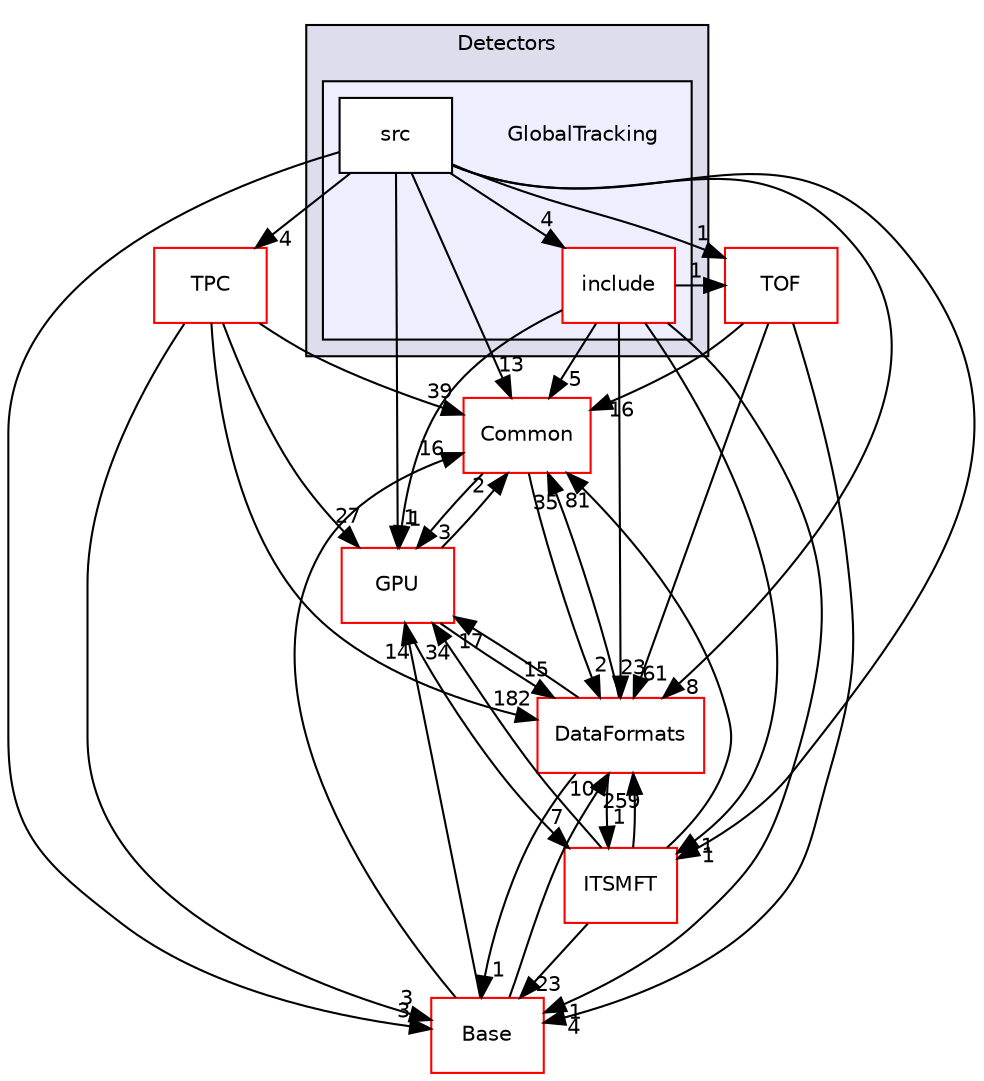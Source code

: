 digraph "/home/travis/build/AliceO2Group/AliceO2/Detectors/GlobalTracking" {
  bgcolor=transparent;
  compound=true
  node [ fontsize="10", fontname="Helvetica"];
  edge [ labelfontsize="10", labelfontname="Helvetica"];
  subgraph clusterdir_051dca18e802f8e9474f2e30d29c04e0 {
    graph [ bgcolor="#ddddee", pencolor="black", label="Detectors" fontname="Helvetica", fontsize="10", URL="dir_051dca18e802f8e9474f2e30d29c04e0.html"]
  subgraph clusterdir_18e0e8b4b629c3c13e7ad1457bcd5f89 {
    graph [ bgcolor="#eeeeff", pencolor="black", label="" URL="dir_18e0e8b4b629c3c13e7ad1457bcd5f89.html"];
    dir_18e0e8b4b629c3c13e7ad1457bcd5f89 [shape=plaintext label="GlobalTracking"];
    dir_6c932510dcafb55c77509e6f7d0d452e [shape=box label="include" color="red" fillcolor="white" style="filled" URL="dir_6c932510dcafb55c77509e6f7d0d452e.html"];
    dir_a4cf5706394b5fe2435fe6f83bdb2959 [shape=box label="src" color="black" fillcolor="white" style="filled" URL="dir_a4cf5706394b5fe2435fe6f83bdb2959.html"];
  }
  }
  dir_4ab6b4cc6a7edbff49100e9123df213f [shape=box label="Common" color="red" URL="dir_4ab6b4cc6a7edbff49100e9123df213f.html"];
  dir_a597e8e061b11201a1dff411feb10d0b [shape=box label="TPC" color="red" URL="dir_a597e8e061b11201a1dff411feb10d0b.html"];
  dir_37c90836491b695b472bf98d1be8336b [shape=box label="Base" color="red" URL="dir_37c90836491b695b472bf98d1be8336b.html"];
  dir_1306292b77b40360479b729ac9ee7efe [shape=box label="ITSMFT" color="red" URL="dir_1306292b77b40360479b729ac9ee7efe.html"];
  dir_577c839d346a264df4e9e588ca2a45dd [shape=box label="TOF" color="red" URL="dir_577c839d346a264df4e9e588ca2a45dd.html"];
  dir_f511f1e9c03c071966ae594f00bbc5e0 [shape=box label="GPU" color="red" URL="dir_f511f1e9c03c071966ae594f00bbc5e0.html"];
  dir_2171f7ec022c5423887b07c69b2f5b48 [shape=box label="DataFormats" color="red" URL="dir_2171f7ec022c5423887b07c69b2f5b48.html"];
  dir_a4cf5706394b5fe2435fe6f83bdb2959->dir_6c932510dcafb55c77509e6f7d0d452e [headlabel="4", labeldistance=1.5 headhref="dir_000457_000455.html"];
  dir_a4cf5706394b5fe2435fe6f83bdb2959->dir_4ab6b4cc6a7edbff49100e9123df213f [headlabel="13", labeldistance=1.5 headhref="dir_000457_000027.html"];
  dir_a4cf5706394b5fe2435fe6f83bdb2959->dir_a597e8e061b11201a1dff411feb10d0b [headlabel="4", labeldistance=1.5 headhref="dir_000457_000049.html"];
  dir_a4cf5706394b5fe2435fe6f83bdb2959->dir_37c90836491b695b472bf98d1be8336b [headlabel="3", labeldistance=1.5 headhref="dir_000457_000274.html"];
  dir_a4cf5706394b5fe2435fe6f83bdb2959->dir_1306292b77b40360479b729ac9ee7efe [headlabel="1", labeldistance=1.5 headhref="dir_000457_000043.html"];
  dir_a4cf5706394b5fe2435fe6f83bdb2959->dir_577c839d346a264df4e9e588ca2a45dd [headlabel="1", labeldistance=1.5 headhref="dir_000457_000136.html"];
  dir_a4cf5706394b5fe2435fe6f83bdb2959->dir_f511f1e9c03c071966ae594f00bbc5e0 [headlabel="1", labeldistance=1.5 headhref="dir_000457_000671.html"];
  dir_a4cf5706394b5fe2435fe6f83bdb2959->dir_2171f7ec022c5423887b07c69b2f5b48 [headlabel="8", labeldistance=1.5 headhref="dir_000457_000076.html"];
  dir_6c932510dcafb55c77509e6f7d0d452e->dir_4ab6b4cc6a7edbff49100e9123df213f [headlabel="5", labeldistance=1.5 headhref="dir_000455_000027.html"];
  dir_6c932510dcafb55c77509e6f7d0d452e->dir_37c90836491b695b472bf98d1be8336b [headlabel="1", labeldistance=1.5 headhref="dir_000455_000274.html"];
  dir_6c932510dcafb55c77509e6f7d0d452e->dir_1306292b77b40360479b729ac9ee7efe [headlabel="1", labeldistance=1.5 headhref="dir_000455_000043.html"];
  dir_6c932510dcafb55c77509e6f7d0d452e->dir_577c839d346a264df4e9e588ca2a45dd [headlabel="1", labeldistance=1.5 headhref="dir_000455_000136.html"];
  dir_6c932510dcafb55c77509e6f7d0d452e->dir_f511f1e9c03c071966ae594f00bbc5e0 [headlabel="1", labeldistance=1.5 headhref="dir_000455_000671.html"];
  dir_6c932510dcafb55c77509e6f7d0d452e->dir_2171f7ec022c5423887b07c69b2f5b48 [headlabel="23", labeldistance=1.5 headhref="dir_000455_000076.html"];
  dir_4ab6b4cc6a7edbff49100e9123df213f->dir_f511f1e9c03c071966ae594f00bbc5e0 [headlabel="3", labeldistance=1.5 headhref="dir_000027_000671.html"];
  dir_4ab6b4cc6a7edbff49100e9123df213f->dir_2171f7ec022c5423887b07c69b2f5b48 [headlabel="2", labeldistance=1.5 headhref="dir_000027_000076.html"];
  dir_a597e8e061b11201a1dff411feb10d0b->dir_4ab6b4cc6a7edbff49100e9123df213f [headlabel="39", labeldistance=1.5 headhref="dir_000049_000027.html"];
  dir_a597e8e061b11201a1dff411feb10d0b->dir_37c90836491b695b472bf98d1be8336b [headlabel="3", labeldistance=1.5 headhref="dir_000049_000274.html"];
  dir_a597e8e061b11201a1dff411feb10d0b->dir_f511f1e9c03c071966ae594f00bbc5e0 [headlabel="27", labeldistance=1.5 headhref="dir_000049_000671.html"];
  dir_a597e8e061b11201a1dff411feb10d0b->dir_2171f7ec022c5423887b07c69b2f5b48 [headlabel="182", labeldistance=1.5 headhref="dir_000049_000076.html"];
  dir_37c90836491b695b472bf98d1be8336b->dir_4ab6b4cc6a7edbff49100e9123df213f [headlabel="16", labeldistance=1.5 headhref="dir_000274_000027.html"];
  dir_37c90836491b695b472bf98d1be8336b->dir_f511f1e9c03c071966ae594f00bbc5e0 [headlabel="14", labeldistance=1.5 headhref="dir_000274_000671.html"];
  dir_37c90836491b695b472bf98d1be8336b->dir_2171f7ec022c5423887b07c69b2f5b48 [headlabel="10", labeldistance=1.5 headhref="dir_000274_000076.html"];
  dir_1306292b77b40360479b729ac9ee7efe->dir_4ab6b4cc6a7edbff49100e9123df213f [headlabel="81", labeldistance=1.5 headhref="dir_000043_000027.html"];
  dir_1306292b77b40360479b729ac9ee7efe->dir_37c90836491b695b472bf98d1be8336b [headlabel="23", labeldistance=1.5 headhref="dir_000043_000274.html"];
  dir_1306292b77b40360479b729ac9ee7efe->dir_f511f1e9c03c071966ae594f00bbc5e0 [headlabel="34", labeldistance=1.5 headhref="dir_000043_000671.html"];
  dir_1306292b77b40360479b729ac9ee7efe->dir_2171f7ec022c5423887b07c69b2f5b48 [headlabel="259", labeldistance=1.5 headhref="dir_000043_000076.html"];
  dir_577c839d346a264df4e9e588ca2a45dd->dir_4ab6b4cc6a7edbff49100e9123df213f [headlabel="16", labeldistance=1.5 headhref="dir_000136_000027.html"];
  dir_577c839d346a264df4e9e588ca2a45dd->dir_37c90836491b695b472bf98d1be8336b [headlabel="4", labeldistance=1.5 headhref="dir_000136_000274.html"];
  dir_577c839d346a264df4e9e588ca2a45dd->dir_2171f7ec022c5423887b07c69b2f5b48 [headlabel="61", labeldistance=1.5 headhref="dir_000136_000076.html"];
  dir_f511f1e9c03c071966ae594f00bbc5e0->dir_4ab6b4cc6a7edbff49100e9123df213f [headlabel="2", labeldistance=1.5 headhref="dir_000671_000027.html"];
  dir_f511f1e9c03c071966ae594f00bbc5e0->dir_1306292b77b40360479b729ac9ee7efe [headlabel="7", labeldistance=1.5 headhref="dir_000671_000043.html"];
  dir_f511f1e9c03c071966ae594f00bbc5e0->dir_2171f7ec022c5423887b07c69b2f5b48 [headlabel="15", labeldistance=1.5 headhref="dir_000671_000076.html"];
  dir_2171f7ec022c5423887b07c69b2f5b48->dir_4ab6b4cc6a7edbff49100e9123df213f [headlabel="35", labeldistance=1.5 headhref="dir_000076_000027.html"];
  dir_2171f7ec022c5423887b07c69b2f5b48->dir_37c90836491b695b472bf98d1be8336b [headlabel="1", labeldistance=1.5 headhref="dir_000076_000274.html"];
  dir_2171f7ec022c5423887b07c69b2f5b48->dir_1306292b77b40360479b729ac9ee7efe [headlabel="1", labeldistance=1.5 headhref="dir_000076_000043.html"];
  dir_2171f7ec022c5423887b07c69b2f5b48->dir_f511f1e9c03c071966ae594f00bbc5e0 [headlabel="17", labeldistance=1.5 headhref="dir_000076_000671.html"];
}
